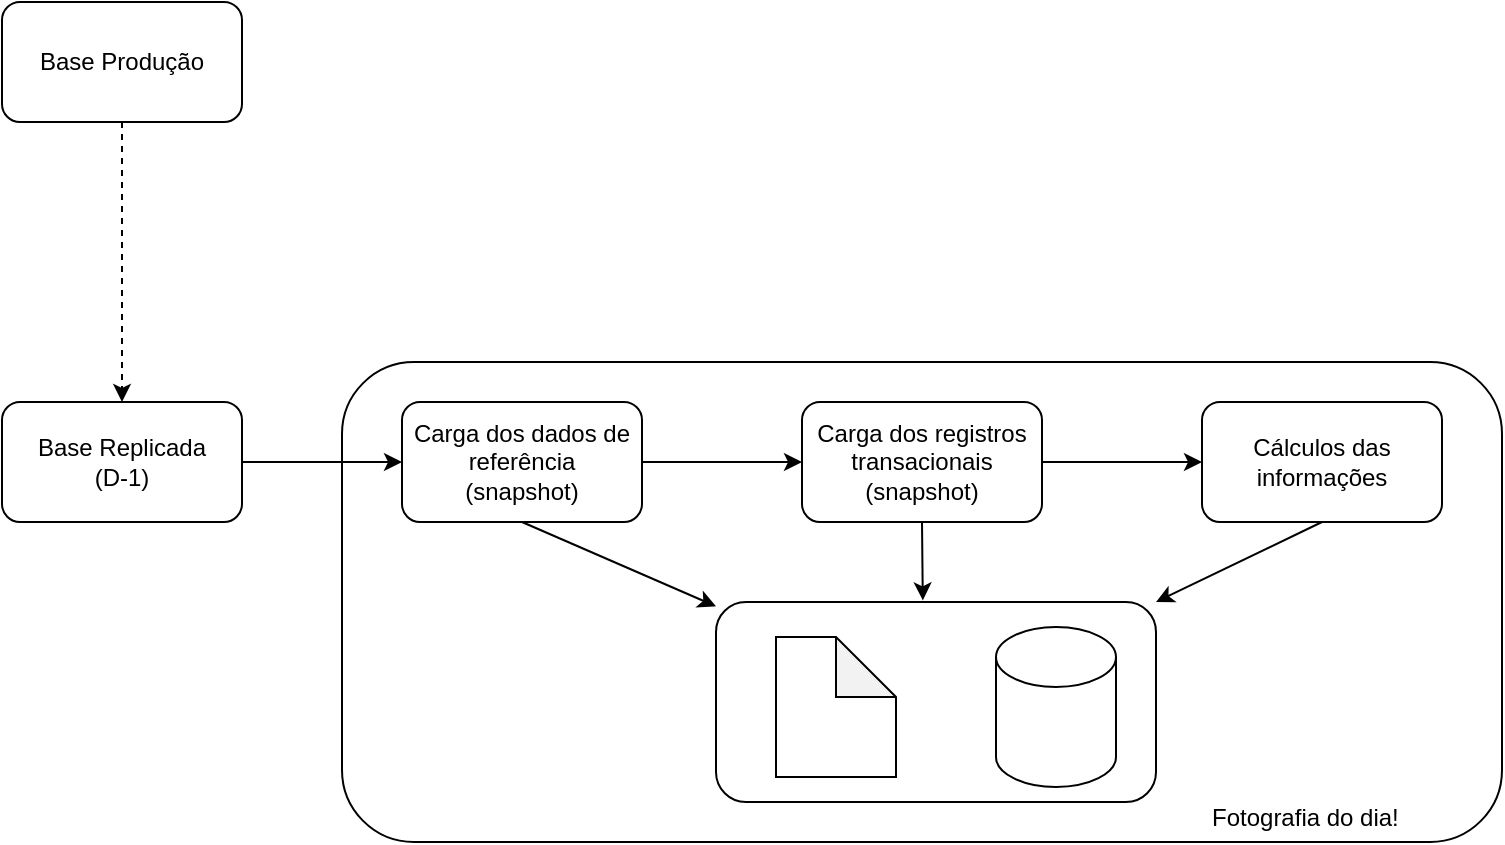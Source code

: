 <mxfile version="14.2.9" type="github">
  <diagram name="Page-1" id="c7488fd3-1785-93aa-aadb-54a6760d102a">
    <mxGraphModel dx="1185" dy="659" grid="1" gridSize="10" guides="1" tooltips="1" connect="1" arrows="1" fold="1" page="1" pageScale="1" pageWidth="1100" pageHeight="850" background="#ffffff" math="0" shadow="0">
      <root>
        <mxCell id="0" />
        <mxCell id="1" parent="0" />
        <mxCell id="d6xDV4z-bipP5PXRVxek-9" value="&lt;br&gt;&lt;div&gt;&lt;br&gt;&lt;/div&gt;&lt;div&gt;&lt;br&gt;&lt;/div&gt;&lt;div&gt;&lt;br&gt;&lt;/div&gt;&lt;div&gt;&lt;br&gt;&lt;/div&gt;&lt;div&gt;&lt;br&gt;&lt;/div&gt;&lt;div&gt;&lt;br&gt;&lt;/div&gt;&lt;div&gt;&lt;br&gt;&lt;/div&gt;&lt;div&gt;&lt;br&gt;&lt;/div&gt;&lt;div&gt;&lt;br&gt;&lt;/div&gt;&lt;div&gt;&lt;br&gt;&lt;/div&gt;&lt;div&gt;&lt;br&gt;&lt;/div&gt;&lt;div&gt;&lt;br&gt;&lt;/div&gt;&lt;div&gt;&lt;br&gt;&lt;/div&gt;&lt;div&gt;&lt;br&gt;&lt;/div&gt;&lt;div&gt;&amp;nbsp;&amp;nbsp;&amp;nbsp;&amp;nbsp;&amp;nbsp;&amp;nbsp;&amp;nbsp;&amp;nbsp;&amp;nbsp;&amp;nbsp;&amp;nbsp;&amp;nbsp;&amp;nbsp;&amp;nbsp;&amp;nbsp;&amp;nbsp;&amp;nbsp;&amp;nbsp;&amp;nbsp;&amp;nbsp;&amp;nbsp;&amp;nbsp;&amp;nbsp;&amp;nbsp;&amp;nbsp;&amp;nbsp;&amp;nbsp;&amp;nbsp;&amp;nbsp;&amp;nbsp;&amp;nbsp;&amp;nbsp;&amp;nbsp;&amp;nbsp;&amp;nbsp;&amp;nbsp;&amp;nbsp;&amp;nbsp;&amp;nbsp;&amp;nbsp;&amp;nbsp;&amp;nbsp;&amp;nbsp;&amp;nbsp;&amp;nbsp;&amp;nbsp;&amp;nbsp;&amp;nbsp;&amp;nbsp;&amp;nbsp;&amp;nbsp;&amp;nbsp;&amp;nbsp;&amp;nbsp;&amp;nbsp;&amp;nbsp;&amp;nbsp;&amp;nbsp;&amp;nbsp;&amp;nbsp;&amp;nbsp;&amp;nbsp;&amp;nbsp;&amp;nbsp;&amp;nbsp;&amp;nbsp;&amp;nbsp;&amp;nbsp;&amp;nbsp;&amp;nbsp;&amp;nbsp;&amp;nbsp;&amp;nbsp;&amp;nbsp;&amp;nbsp;&amp;nbsp;&amp;nbsp;&amp;nbsp;&amp;nbsp;&amp;nbsp;&amp;nbsp;&amp;nbsp;&amp;nbsp;&amp;nbsp;&amp;nbsp;&amp;nbsp;&amp;nbsp;&amp;nbsp;&amp;nbsp;&amp;nbsp;&amp;nbsp;&amp;nbsp;&amp;nbsp;&amp;nbsp;&amp;nbsp;&amp;nbsp;&amp;nbsp;&amp;nbsp;&amp;nbsp;&amp;nbsp;&amp;nbsp;&amp;nbsp;&amp;nbsp;&amp;nbsp;&amp;nbsp;&amp;nbsp;&amp;nbsp;&amp;nbsp;&amp;nbsp;&amp;nbsp;&amp;nbsp;&amp;nbsp;&amp;nbsp;&amp;nbsp; Fotografia do dia!&lt;/div&gt;" style="rounded=1;whiteSpace=wrap;html=1;" vertex="1" parent="1">
          <mxGeometry x="210" y="320" width="580" height="240" as="geometry" />
        </mxCell>
        <mxCell id="d6xDV4z-bipP5PXRVxek-5" value="" style="edgeStyle=orthogonalEdgeStyle;rounded=0;orthogonalLoop=1;jettySize=auto;html=1;" edge="1" parent="1" source="d6xDV4z-bipP5PXRVxek-1" target="d6xDV4z-bipP5PXRVxek-4">
          <mxGeometry relative="1" as="geometry" />
        </mxCell>
        <mxCell id="d6xDV4z-bipP5PXRVxek-1" value="Base Replicada&lt;br&gt;(D-1)" style="rounded=1;whiteSpace=wrap;html=1;" vertex="1" parent="1">
          <mxGeometry x="40" y="340" width="120" height="60" as="geometry" />
        </mxCell>
        <mxCell id="d6xDV4z-bipP5PXRVxek-21" style="edgeStyle=orthogonalEdgeStyle;rounded=0;orthogonalLoop=1;jettySize=auto;html=1;dashed=1;" edge="1" parent="1" source="d6xDV4z-bipP5PXRVxek-2" target="d6xDV4z-bipP5PXRVxek-1">
          <mxGeometry relative="1" as="geometry" />
        </mxCell>
        <mxCell id="d6xDV4z-bipP5PXRVxek-2" value="Base Produção" style="rounded=1;whiteSpace=wrap;html=1;" vertex="1" parent="1">
          <mxGeometry x="40" y="140" width="120" height="60" as="geometry" />
        </mxCell>
        <mxCell id="d6xDV4z-bipP5PXRVxek-8" value="" style="edgeStyle=orthogonalEdgeStyle;rounded=0;orthogonalLoop=1;jettySize=auto;html=1;" edge="1" parent="1" source="d6xDV4z-bipP5PXRVxek-3" target="d6xDV4z-bipP5PXRVxek-7">
          <mxGeometry relative="1" as="geometry" />
        </mxCell>
        <mxCell id="d6xDV4z-bipP5PXRVxek-3" value="Carga dos registros transacionais&lt;br&gt;(snapshot)" style="rounded=1;whiteSpace=wrap;html=1;" vertex="1" parent="1">
          <mxGeometry x="440" y="340" width="120" height="60" as="geometry" />
        </mxCell>
        <mxCell id="d6xDV4z-bipP5PXRVxek-6" value="" style="edgeStyle=orthogonalEdgeStyle;rounded=0;orthogonalLoop=1;jettySize=auto;html=1;" edge="1" parent="1" source="d6xDV4z-bipP5PXRVxek-4" target="d6xDV4z-bipP5PXRVxek-3">
          <mxGeometry relative="1" as="geometry" />
        </mxCell>
        <mxCell id="d6xDV4z-bipP5PXRVxek-4" value="Carga dos dados de referência&lt;br&gt;(snapshot)" style="rounded=1;whiteSpace=wrap;html=1;" vertex="1" parent="1">
          <mxGeometry x="240" y="340" width="120" height="60" as="geometry" />
        </mxCell>
        <mxCell id="d6xDV4z-bipP5PXRVxek-7" value="Cálculos das informações" style="rounded=1;whiteSpace=wrap;html=1;" vertex="1" parent="1">
          <mxGeometry x="640" y="340" width="120" height="60" as="geometry" />
        </mxCell>
        <mxCell id="d6xDV4z-bipP5PXRVxek-14" value="" style="endArrow=classic;html=1;exitX=0.5;exitY=1;exitDx=0;exitDy=0;" edge="1" parent="1" source="d6xDV4z-bipP5PXRVxek-4" target="d6xDV4z-bipP5PXRVxek-19">
          <mxGeometry width="50" height="50" relative="1" as="geometry">
            <mxPoint x="450" y="240" as="sourcePoint" />
            <mxPoint x="520" y="220" as="targetPoint" />
          </mxGeometry>
        </mxCell>
        <mxCell id="d6xDV4z-bipP5PXRVxek-15" value="" style="endArrow=classic;html=1;exitX=0.5;exitY=1;exitDx=0;exitDy=0;entryX=0.47;entryY=-0.008;entryDx=0;entryDy=0;entryPerimeter=0;" edge="1" parent="1" source="d6xDV4z-bipP5PXRVxek-3" target="d6xDV4z-bipP5PXRVxek-19">
          <mxGeometry width="50" height="50" relative="1" as="geometry">
            <mxPoint x="465" y="200" as="sourcePoint" />
            <mxPoint x="635" y="285" as="targetPoint" />
          </mxGeometry>
        </mxCell>
        <mxCell id="d6xDV4z-bipP5PXRVxek-17" value="" style="endArrow=classic;html=1;exitX=0.5;exitY=1;exitDx=0;exitDy=0;entryX=1;entryY=0;entryDx=0;entryDy=0;" edge="1" parent="1" source="d6xDV4z-bipP5PXRVxek-7" target="d6xDV4z-bipP5PXRVxek-19">
          <mxGeometry width="50" height="50" relative="1" as="geometry">
            <mxPoint x="500" y="240" as="sourcePoint" />
            <mxPoint x="550" y="190" as="targetPoint" />
          </mxGeometry>
        </mxCell>
        <mxCell id="d6xDV4z-bipP5PXRVxek-20" value="" style="group" vertex="1" connectable="0" parent="1">
          <mxGeometry x="397" y="440" width="218" height="100" as="geometry" />
        </mxCell>
        <mxCell id="d6xDV4z-bipP5PXRVxek-19" value="" style="rounded=1;whiteSpace=wrap;html=1;" vertex="1" parent="d6xDV4z-bipP5PXRVxek-20">
          <mxGeometry width="220" height="100" as="geometry" />
        </mxCell>
        <mxCell id="d6xDV4z-bipP5PXRVxek-10" value="" style="shape=cylinder3;whiteSpace=wrap;html=1;boundedLbl=1;backgroundOutline=1;size=15;" vertex="1" parent="d6xDV4z-bipP5PXRVxek-20">
          <mxGeometry x="140" y="12.5" width="60" height="80" as="geometry" />
        </mxCell>
        <mxCell id="d6xDV4z-bipP5PXRVxek-18" value="" style="shape=note;whiteSpace=wrap;html=1;backgroundOutline=1;darkOpacity=0.05;" vertex="1" parent="d6xDV4z-bipP5PXRVxek-20">
          <mxGeometry x="30" y="17.5" width="60" height="70" as="geometry" />
        </mxCell>
      </root>
    </mxGraphModel>
  </diagram>
</mxfile>
